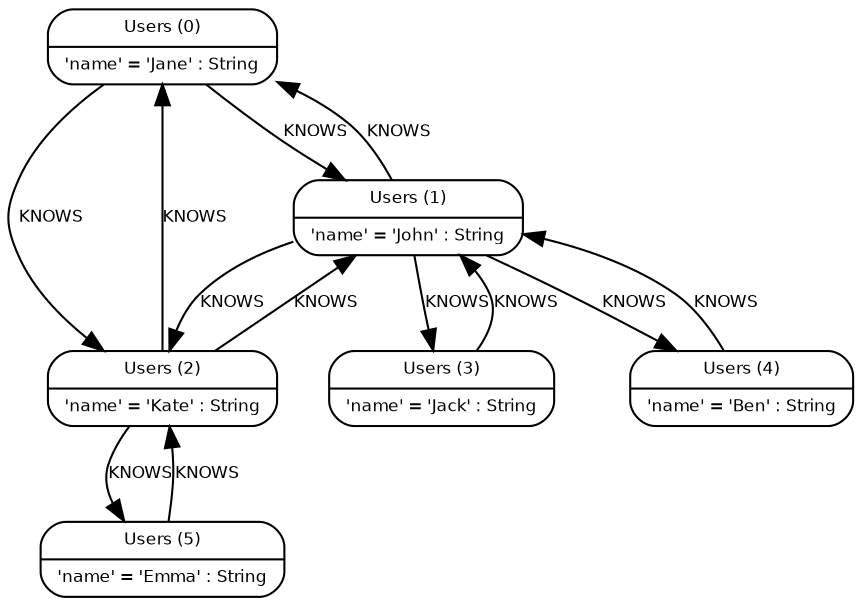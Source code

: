 digraph Neo {
  node [
    shape = "Mrecord"
    fontsize = "8"
    fontname = "Bitstream Vera Sans"
  ]
  edge [
    fontsize = "8"
    fontname = "Bitstream Vera Sans"
  ]
  N0 [
    label = "{Users (0)|'name' = 'Jane' : String\l}"
  ]
  N0 -> N1 [
    label = "KNOWS\n"
  ]
  N0 -> N2 [
    label = "KNOWS\n"
  ]
  N1 [
    label = "{Users (1)|'name' = 'John' : String\l}"
  ]
  N1 -> N0 [
    label = "KNOWS\n"
  ]
  N1 -> N2 [
    label = "KNOWS\n"
  ]
  N1 -> N3 [
    label = "KNOWS\n"
  ]
  N1 -> N4 [
    label = "KNOWS\n"
  ]
  N2 [
    label = "{Users (2)|'name' = 'Kate' : String\l}"
  ]
  N2 -> N0 [
    label = "KNOWS\n"
  ]
  N2 -> N1 [
    label = "KNOWS\n"
  ]
  N2 -> N5 [
    label = "KNOWS\n"
  ]
  N3 [
    label = "{Users (3)|'name' = 'Jack' : String\l}"
  ]
  N3 -> N1 [
    label = "KNOWS\n"
  ]
  N4 [
    label = "{Users (4)|'name' = 'Ben' : String\l}"
  ]
  N4 -> N1 [
    label = "KNOWS\n"
  ]
  N5 [
    label = "{Users (5)|'name' = 'Emma' : String\l}"
  ]
  N5 -> N2 [
    label = "KNOWS\n"
  ]
}
